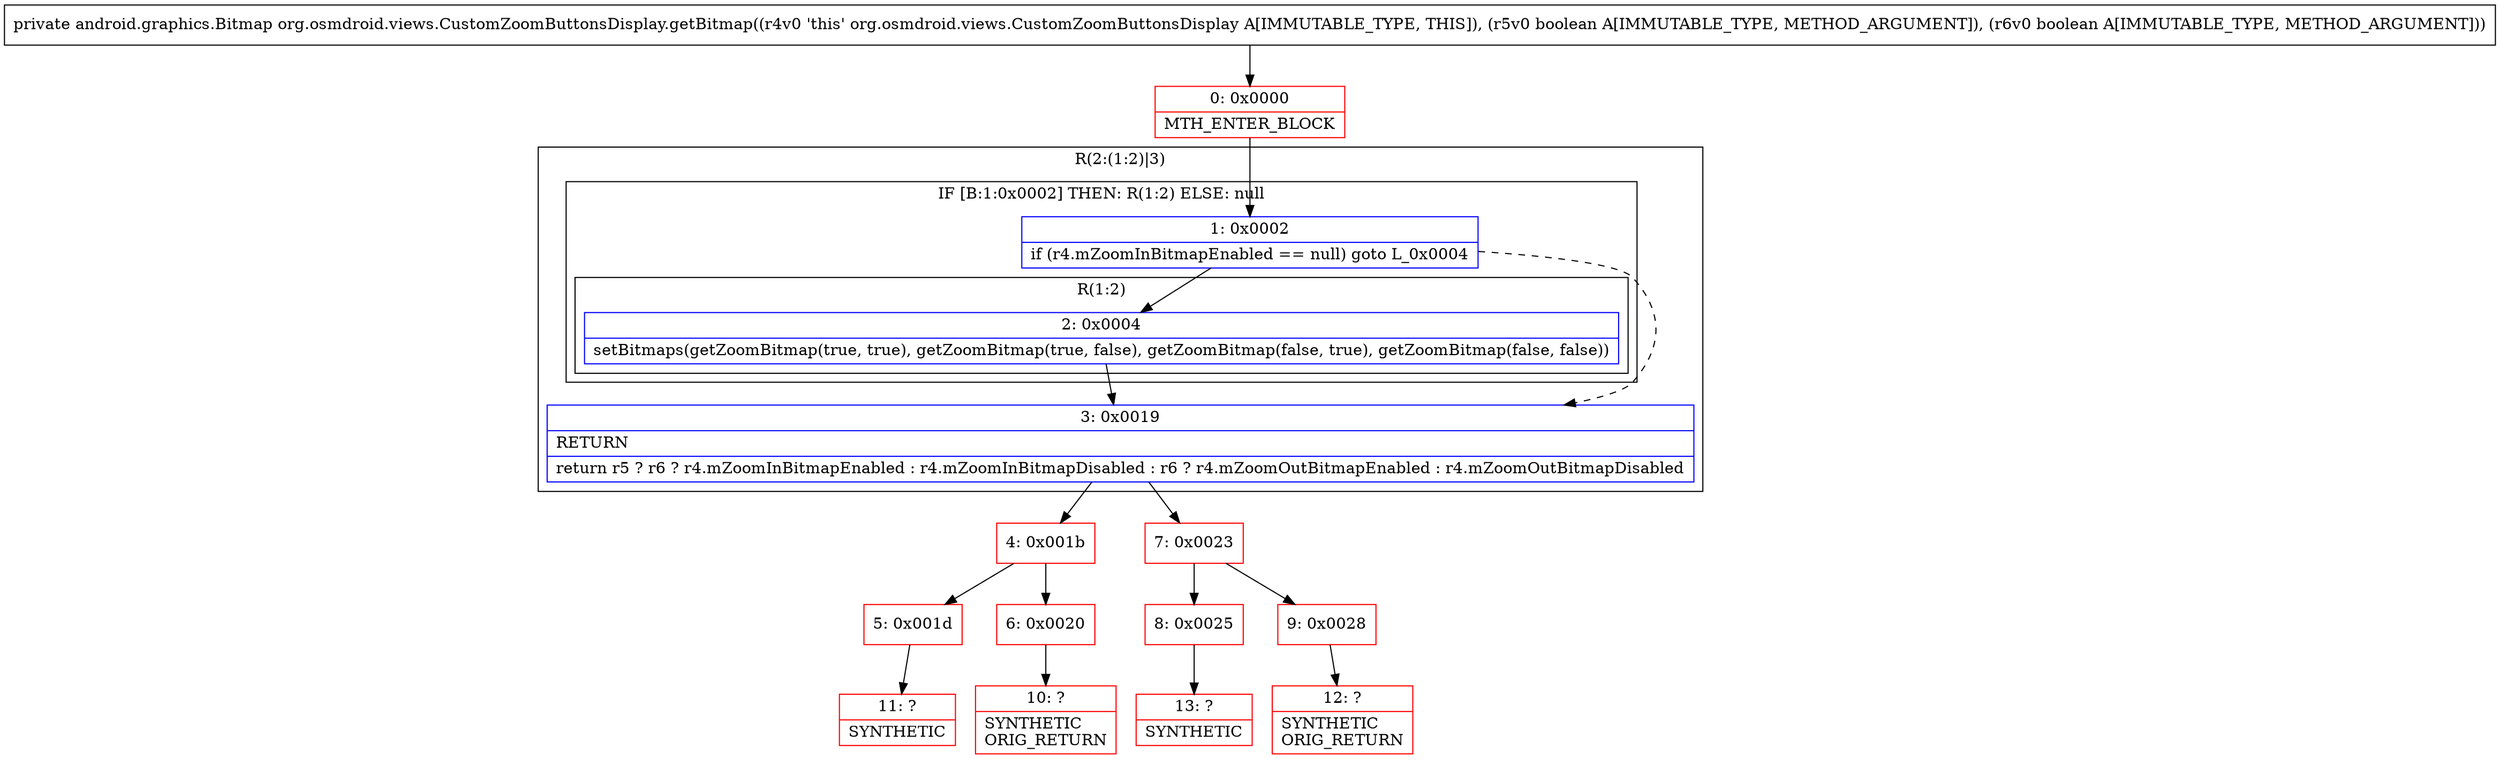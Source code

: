 digraph "CFG fororg.osmdroid.views.CustomZoomButtonsDisplay.getBitmap(ZZ)Landroid\/graphics\/Bitmap;" {
subgraph cluster_Region_1318065843 {
label = "R(2:(1:2)|3)";
node [shape=record,color=blue];
subgraph cluster_IfRegion_2042761156 {
label = "IF [B:1:0x0002] THEN: R(1:2) ELSE: null";
node [shape=record,color=blue];
Node_1 [shape=record,label="{1\:\ 0x0002|if (r4.mZoomInBitmapEnabled == null) goto L_0x0004\l}"];
subgraph cluster_Region_1081188829 {
label = "R(1:2)";
node [shape=record,color=blue];
Node_2 [shape=record,label="{2\:\ 0x0004|setBitmaps(getZoomBitmap(true, true), getZoomBitmap(true, false), getZoomBitmap(false, true), getZoomBitmap(false, false))\l}"];
}
}
Node_3 [shape=record,label="{3\:\ 0x0019|RETURN\l|return r5 ? r6 ? r4.mZoomInBitmapEnabled : r4.mZoomInBitmapDisabled : r6 ? r4.mZoomOutBitmapEnabled : r4.mZoomOutBitmapDisabled\l}"];
}
Node_0 [shape=record,color=red,label="{0\:\ 0x0000|MTH_ENTER_BLOCK\l}"];
Node_4 [shape=record,color=red,label="{4\:\ 0x001b}"];
Node_5 [shape=record,color=red,label="{5\:\ 0x001d}"];
Node_6 [shape=record,color=red,label="{6\:\ 0x0020}"];
Node_7 [shape=record,color=red,label="{7\:\ 0x0023}"];
Node_8 [shape=record,color=red,label="{8\:\ 0x0025}"];
Node_9 [shape=record,color=red,label="{9\:\ 0x0028}"];
Node_10 [shape=record,color=red,label="{10\:\ ?|SYNTHETIC\lORIG_RETURN\l}"];
Node_11 [shape=record,color=red,label="{11\:\ ?|SYNTHETIC\l}"];
Node_12 [shape=record,color=red,label="{12\:\ ?|SYNTHETIC\lORIG_RETURN\l}"];
Node_13 [shape=record,color=red,label="{13\:\ ?|SYNTHETIC\l}"];
MethodNode[shape=record,label="{private android.graphics.Bitmap org.osmdroid.views.CustomZoomButtonsDisplay.getBitmap((r4v0 'this' org.osmdroid.views.CustomZoomButtonsDisplay A[IMMUTABLE_TYPE, THIS]), (r5v0 boolean A[IMMUTABLE_TYPE, METHOD_ARGUMENT]), (r6v0 boolean A[IMMUTABLE_TYPE, METHOD_ARGUMENT])) }"];
MethodNode -> Node_0;
Node_1 -> Node_2;
Node_1 -> Node_3[style=dashed];
Node_2 -> Node_3;
Node_3 -> Node_4;
Node_3 -> Node_7;
Node_0 -> Node_1;
Node_4 -> Node_5;
Node_4 -> Node_6;
Node_5 -> Node_11;
Node_6 -> Node_10;
Node_7 -> Node_8;
Node_7 -> Node_9;
Node_8 -> Node_13;
Node_9 -> Node_12;
}

